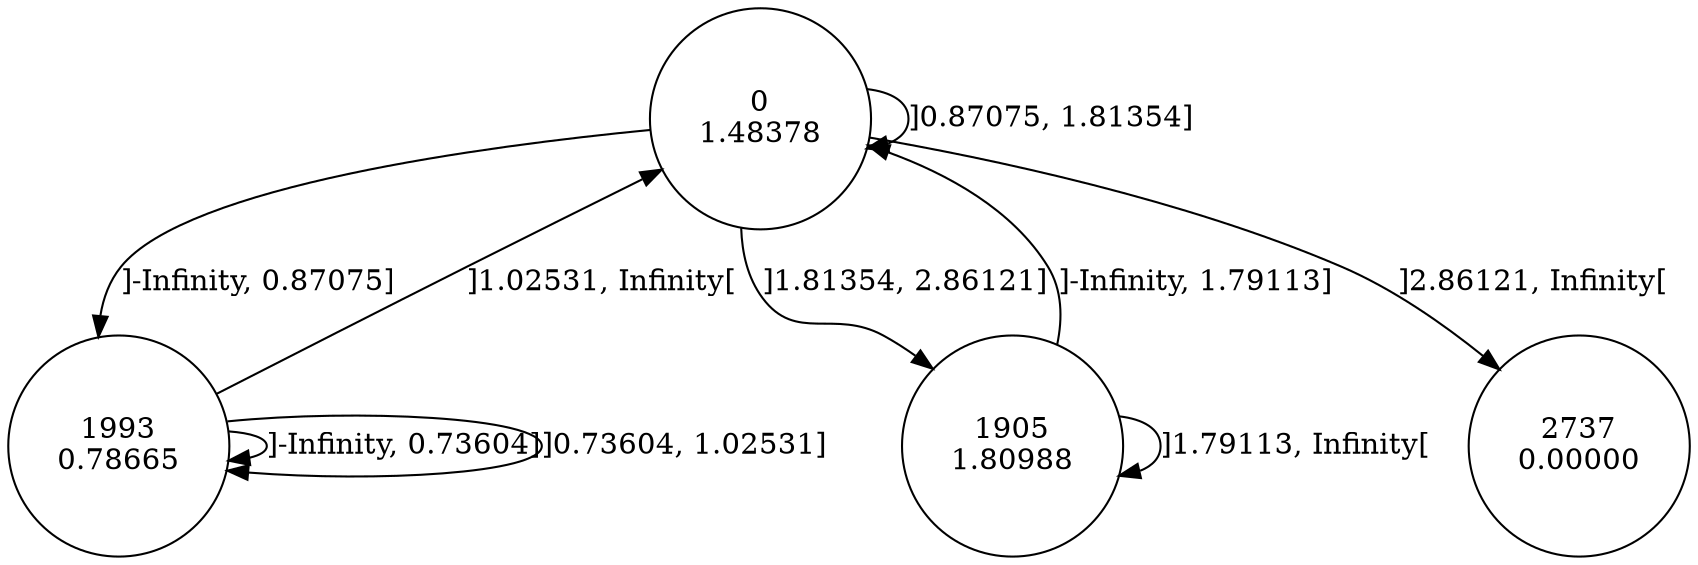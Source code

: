digraph DFA {
0 [shape=circle, label="0\n1.48378"];
	0 -> 1993 [label="]-Infinity, 0.87075]"];
	0 -> 0 [label="]0.87075, 1.81354]"];
	0 -> 1905 [label="]1.81354, 2.86121]"];
	0 -> 2737 [label="]2.86121, Infinity["];
2737 [shape=circle, label="2737\n0.00000"];
1905 [shape=circle, label="1905\n1.80988"];
	1905 -> 0 [label="]-Infinity, 1.79113]"];
	1905 -> 1905 [label="]1.79113, Infinity["];
1993 [shape=circle, label="1993\n0.78665"];
	1993 -> 1993 [label="]-Infinity, 0.73604]"];
	1993 -> 1993 [label="]0.73604, 1.02531]"];
	1993 -> 0 [label="]1.02531, Infinity["];
}